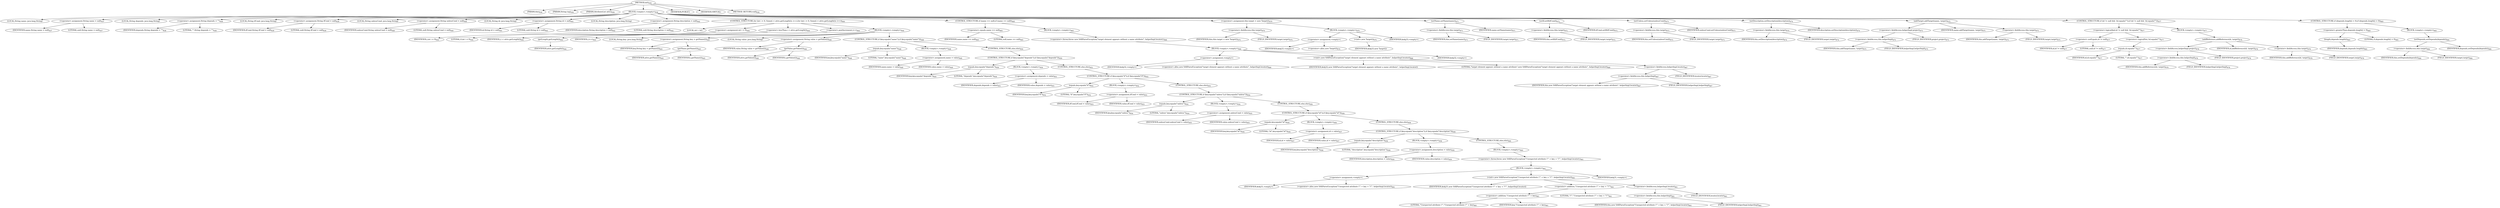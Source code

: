 digraph "init" {  
"1258" [label = <(METHOD,init)<SUB>636</SUB>> ]
"1259" [label = <(PARAM,this)<SUB>636</SUB>> ]
"1260" [label = <(PARAM,String tag)<SUB>636</SUB>> ]
"1261" [label = <(PARAM,AttributeList attrs)<SUB>636</SUB>> ]
"1262" [label = <(BLOCK,&lt;empty&gt;,&lt;empty&gt;)<SUB>636</SUB>> ]
"1263" [label = <(LOCAL,String name: java.lang.String)> ]
"1264" [label = <(&lt;operator&gt;.assignment,String name = null)<SUB>637</SUB>> ]
"1265" [label = <(IDENTIFIER,name,String name = null)<SUB>637</SUB>> ]
"1266" [label = <(LITERAL,null,String name = null)<SUB>637</SUB>> ]
"1267" [label = <(LOCAL,String depends: java.lang.String)> ]
"1268" [label = <(&lt;operator&gt;.assignment,String depends = &quot;&quot;)<SUB>638</SUB>> ]
"1269" [label = <(IDENTIFIER,depends,String depends = &quot;&quot;)<SUB>638</SUB>> ]
"1270" [label = <(LITERAL,&quot;&quot;,String depends = &quot;&quot;)<SUB>638</SUB>> ]
"1271" [label = <(LOCAL,String ifCond: java.lang.String)> ]
"1272" [label = <(&lt;operator&gt;.assignment,String ifCond = null)<SUB>639</SUB>> ]
"1273" [label = <(IDENTIFIER,ifCond,String ifCond = null)<SUB>639</SUB>> ]
"1274" [label = <(LITERAL,null,String ifCond = null)<SUB>639</SUB>> ]
"1275" [label = <(LOCAL,String unlessCond: java.lang.String)> ]
"1276" [label = <(&lt;operator&gt;.assignment,String unlessCond = null)<SUB>640</SUB>> ]
"1277" [label = <(IDENTIFIER,unlessCond,String unlessCond = null)<SUB>640</SUB>> ]
"1278" [label = <(LITERAL,null,String unlessCond = null)<SUB>640</SUB>> ]
"1279" [label = <(LOCAL,String id: java.lang.String)> ]
"1280" [label = <(&lt;operator&gt;.assignment,String id = null)<SUB>641</SUB>> ]
"1281" [label = <(IDENTIFIER,id,String id = null)<SUB>641</SUB>> ]
"1282" [label = <(LITERAL,null,String id = null)<SUB>641</SUB>> ]
"1283" [label = <(LOCAL,String description: java.lang.String)> ]
"1284" [label = <(&lt;operator&gt;.assignment,String description = null)<SUB>642</SUB>> ]
"1285" [label = <(IDENTIFIER,description,String description = null)<SUB>642</SUB>> ]
"1286" [label = <(LITERAL,null,String description = null)<SUB>642</SUB>> ]
"1287" [label = <(CONTROL_STRUCTURE,for (int i = 0; Some(i &lt; attrs.getLength()); i++),for (int i = 0; Some(i &lt; attrs.getLength()); i++))<SUB>644</SUB>> ]
"1288" [label = <(LOCAL,int i: int)> ]
"1289" [label = <(&lt;operator&gt;.assignment,int i = 0)<SUB>644</SUB>> ]
"1290" [label = <(IDENTIFIER,i,int i = 0)<SUB>644</SUB>> ]
"1291" [label = <(LITERAL,0,int i = 0)<SUB>644</SUB>> ]
"1292" [label = <(&lt;operator&gt;.lessThan,i &lt; attrs.getLength())<SUB>644</SUB>> ]
"1293" [label = <(IDENTIFIER,i,i &lt; attrs.getLength())<SUB>644</SUB>> ]
"1294" [label = <(getLength,getLength())<SUB>644</SUB>> ]
"1295" [label = <(IDENTIFIER,attrs,getLength())<SUB>644</SUB>> ]
"1296" [label = <(&lt;operator&gt;.postIncrement,i++)<SUB>644</SUB>> ]
"1297" [label = <(IDENTIFIER,i,i++)<SUB>644</SUB>> ]
"1298" [label = <(BLOCK,&lt;empty&gt;,&lt;empty&gt;)<SUB>644</SUB>> ]
"1299" [label = <(LOCAL,String key: java.lang.String)> ]
"1300" [label = <(&lt;operator&gt;.assignment,String key = getName(i))<SUB>645</SUB>> ]
"1301" [label = <(IDENTIFIER,key,String key = getName(i))<SUB>645</SUB>> ]
"1302" [label = <(getName,getName(i))<SUB>645</SUB>> ]
"1303" [label = <(IDENTIFIER,attrs,getName(i))<SUB>645</SUB>> ]
"1304" [label = <(IDENTIFIER,i,getName(i))<SUB>645</SUB>> ]
"1305" [label = <(LOCAL,String value: java.lang.String)> ]
"1306" [label = <(&lt;operator&gt;.assignment,String value = getValue(i))<SUB>646</SUB>> ]
"1307" [label = <(IDENTIFIER,value,String value = getValue(i))<SUB>646</SUB>> ]
"1308" [label = <(getValue,getValue(i))<SUB>646</SUB>> ]
"1309" [label = <(IDENTIFIER,attrs,getValue(i))<SUB>646</SUB>> ]
"1310" [label = <(IDENTIFIER,i,getValue(i))<SUB>646</SUB>> ]
"1311" [label = <(CONTROL_STRUCTURE,if (key.equals(&quot;name&quot;)),if (key.equals(&quot;name&quot;)))<SUB>648</SUB>> ]
"1312" [label = <(equals,key.equals(&quot;name&quot;))<SUB>648</SUB>> ]
"1313" [label = <(IDENTIFIER,key,key.equals(&quot;name&quot;))<SUB>648</SUB>> ]
"1314" [label = <(LITERAL,&quot;name&quot;,key.equals(&quot;name&quot;))<SUB>648</SUB>> ]
"1315" [label = <(BLOCK,&lt;empty&gt;,&lt;empty&gt;)<SUB>648</SUB>> ]
"1316" [label = <(&lt;operator&gt;.assignment,name = value)<SUB>649</SUB>> ]
"1317" [label = <(IDENTIFIER,name,name = value)<SUB>649</SUB>> ]
"1318" [label = <(IDENTIFIER,value,name = value)<SUB>649</SUB>> ]
"1319" [label = <(CONTROL_STRUCTURE,else,else)<SUB>650</SUB>> ]
"1320" [label = <(CONTROL_STRUCTURE,if (key.equals(&quot;depends&quot;)),if (key.equals(&quot;depends&quot;)))<SUB>650</SUB>> ]
"1321" [label = <(equals,key.equals(&quot;depends&quot;))<SUB>650</SUB>> ]
"1322" [label = <(IDENTIFIER,key,key.equals(&quot;depends&quot;))<SUB>650</SUB>> ]
"1323" [label = <(LITERAL,&quot;depends&quot;,key.equals(&quot;depends&quot;))<SUB>650</SUB>> ]
"1324" [label = <(BLOCK,&lt;empty&gt;,&lt;empty&gt;)<SUB>650</SUB>> ]
"1325" [label = <(&lt;operator&gt;.assignment,depends = value)<SUB>651</SUB>> ]
"1326" [label = <(IDENTIFIER,depends,depends = value)<SUB>651</SUB>> ]
"1327" [label = <(IDENTIFIER,value,depends = value)<SUB>651</SUB>> ]
"1328" [label = <(CONTROL_STRUCTURE,else,else)<SUB>652</SUB>> ]
"1329" [label = <(CONTROL_STRUCTURE,if (key.equals(&quot;if&quot;)),if (key.equals(&quot;if&quot;)))<SUB>652</SUB>> ]
"1330" [label = <(equals,key.equals(&quot;if&quot;))<SUB>652</SUB>> ]
"1331" [label = <(IDENTIFIER,key,key.equals(&quot;if&quot;))<SUB>652</SUB>> ]
"1332" [label = <(LITERAL,&quot;if&quot;,key.equals(&quot;if&quot;))<SUB>652</SUB>> ]
"1333" [label = <(BLOCK,&lt;empty&gt;,&lt;empty&gt;)<SUB>652</SUB>> ]
"1334" [label = <(&lt;operator&gt;.assignment,ifCond = value)<SUB>653</SUB>> ]
"1335" [label = <(IDENTIFIER,ifCond,ifCond = value)<SUB>653</SUB>> ]
"1336" [label = <(IDENTIFIER,value,ifCond = value)<SUB>653</SUB>> ]
"1337" [label = <(CONTROL_STRUCTURE,else,else)<SUB>654</SUB>> ]
"1338" [label = <(CONTROL_STRUCTURE,if (key.equals(&quot;unless&quot;)),if (key.equals(&quot;unless&quot;)))<SUB>654</SUB>> ]
"1339" [label = <(equals,key.equals(&quot;unless&quot;))<SUB>654</SUB>> ]
"1340" [label = <(IDENTIFIER,key,key.equals(&quot;unless&quot;))<SUB>654</SUB>> ]
"1341" [label = <(LITERAL,&quot;unless&quot;,key.equals(&quot;unless&quot;))<SUB>654</SUB>> ]
"1342" [label = <(BLOCK,&lt;empty&gt;,&lt;empty&gt;)<SUB>654</SUB>> ]
"1343" [label = <(&lt;operator&gt;.assignment,unlessCond = value)<SUB>655</SUB>> ]
"1344" [label = <(IDENTIFIER,unlessCond,unlessCond = value)<SUB>655</SUB>> ]
"1345" [label = <(IDENTIFIER,value,unlessCond = value)<SUB>655</SUB>> ]
"1346" [label = <(CONTROL_STRUCTURE,else,else)<SUB>656</SUB>> ]
"1347" [label = <(CONTROL_STRUCTURE,if (key.equals(&quot;id&quot;)),if (key.equals(&quot;id&quot;)))<SUB>656</SUB>> ]
"1348" [label = <(equals,key.equals(&quot;id&quot;))<SUB>656</SUB>> ]
"1349" [label = <(IDENTIFIER,key,key.equals(&quot;id&quot;))<SUB>656</SUB>> ]
"1350" [label = <(LITERAL,&quot;id&quot;,key.equals(&quot;id&quot;))<SUB>656</SUB>> ]
"1351" [label = <(BLOCK,&lt;empty&gt;,&lt;empty&gt;)<SUB>656</SUB>> ]
"1352" [label = <(&lt;operator&gt;.assignment,id = value)<SUB>657</SUB>> ]
"1353" [label = <(IDENTIFIER,id,id = value)<SUB>657</SUB>> ]
"1354" [label = <(IDENTIFIER,value,id = value)<SUB>657</SUB>> ]
"1355" [label = <(CONTROL_STRUCTURE,else,else)<SUB>658</SUB>> ]
"1356" [label = <(CONTROL_STRUCTURE,if (key.equals(&quot;description&quot;)),if (key.equals(&quot;description&quot;)))<SUB>658</SUB>> ]
"1357" [label = <(equals,key.equals(&quot;description&quot;))<SUB>658</SUB>> ]
"1358" [label = <(IDENTIFIER,key,key.equals(&quot;description&quot;))<SUB>658</SUB>> ]
"1359" [label = <(LITERAL,&quot;description&quot;,key.equals(&quot;description&quot;))<SUB>658</SUB>> ]
"1360" [label = <(BLOCK,&lt;empty&gt;,&lt;empty&gt;)<SUB>658</SUB>> ]
"1361" [label = <(&lt;operator&gt;.assignment,description = value)<SUB>659</SUB>> ]
"1362" [label = <(IDENTIFIER,description,description = value)<SUB>659</SUB>> ]
"1363" [label = <(IDENTIFIER,value,description = value)<SUB>659</SUB>> ]
"1364" [label = <(CONTROL_STRUCTURE,else,else)<SUB>660</SUB>> ]
"1365" [label = <(BLOCK,&lt;empty&gt;,&lt;empty&gt;)<SUB>660</SUB>> ]
"1366" [label = <(&lt;operator&gt;.throw,throw new SAXParseException(&quot;Unexpected attribute \&quot;&quot; + key + &quot;\&quot;&quot;, helperImpl.locator);)<SUB>661</SUB>> ]
"1367" [label = <(BLOCK,&lt;empty&gt;,&lt;empty&gt;)<SUB>661</SUB>> ]
"1368" [label = <(&lt;operator&gt;.assignment,&lt;empty&gt;)> ]
"1369" [label = <(IDENTIFIER,$obj31,&lt;empty&gt;)> ]
"1370" [label = <(&lt;operator&gt;.alloc,new SAXParseException(&quot;Unexpected attribute \&quot;&quot; + key + &quot;\&quot;&quot;, helperImpl.locator))<SUB>661</SUB>> ]
"1371" [label = <(&lt;init&gt;,new SAXParseException(&quot;Unexpected attribute \&quot;&quot; + key + &quot;\&quot;&quot;, helperImpl.locator))<SUB>661</SUB>> ]
"1372" [label = <(IDENTIFIER,$obj31,new SAXParseException(&quot;Unexpected attribute \&quot;&quot; + key + &quot;\&quot;&quot;, helperImpl.locator))> ]
"1373" [label = <(&lt;operator&gt;.addition,&quot;Unexpected attribute \&quot;&quot; + key + &quot;\&quot;&quot;)<SUB>661</SUB>> ]
"1374" [label = <(&lt;operator&gt;.addition,&quot;Unexpected attribute \&quot;&quot; + key)<SUB>661</SUB>> ]
"1375" [label = <(LITERAL,&quot;Unexpected attribute \&quot;&quot;,&quot;Unexpected attribute \&quot;&quot; + key)<SUB>661</SUB>> ]
"1376" [label = <(IDENTIFIER,key,&quot;Unexpected attribute \&quot;&quot; + key)<SUB>661</SUB>> ]
"1377" [label = <(LITERAL,&quot;\&quot;&quot;,&quot;Unexpected attribute \&quot;&quot; + key + &quot;\&quot;&quot;)<SUB>661</SUB>> ]
"1378" [label = <(&lt;operator&gt;.fieldAccess,helperImpl.locator)<SUB>661</SUB>> ]
"1379" [label = <(&lt;operator&gt;.fieldAccess,this.helperImpl)<SUB>661</SUB>> ]
"1380" [label = <(IDENTIFIER,this,new SAXParseException(&quot;Unexpected attribute \&quot;&quot; + key + &quot;\&quot;&quot;, helperImpl.locator))<SUB>661</SUB>> ]
"1381" [label = <(FIELD_IDENTIFIER,helperImpl,helperImpl)<SUB>661</SUB>> ]
"1382" [label = <(FIELD_IDENTIFIER,locator,locator)<SUB>661</SUB>> ]
"1383" [label = <(IDENTIFIER,$obj31,&lt;empty&gt;)> ]
"1384" [label = <(CONTROL_STRUCTURE,if (name == null),if (name == null))<SUB>665</SUB>> ]
"1385" [label = <(&lt;operator&gt;.equals,name == null)<SUB>665</SUB>> ]
"1386" [label = <(IDENTIFIER,name,name == null)<SUB>665</SUB>> ]
"1387" [label = <(LITERAL,null,name == null)<SUB>665</SUB>> ]
"1388" [label = <(BLOCK,&lt;empty&gt;,&lt;empty&gt;)<SUB>665</SUB>> ]
"1389" [label = <(&lt;operator&gt;.throw,throw new SAXParseException(&quot;target element appears without a name attribute&quot;, helperImpl.locator);)<SUB>666</SUB>> ]
"1390" [label = <(BLOCK,&lt;empty&gt;,&lt;empty&gt;)<SUB>666</SUB>> ]
"1391" [label = <(&lt;operator&gt;.assignment,&lt;empty&gt;)> ]
"1392" [label = <(IDENTIFIER,$obj32,&lt;empty&gt;)> ]
"1393" [label = <(&lt;operator&gt;.alloc,new SAXParseException(&quot;target element appears without a name attribute&quot;, helperImpl.locator))<SUB>666</SUB>> ]
"1394" [label = <(&lt;init&gt;,new SAXParseException(&quot;target element appears without a name attribute&quot;, helperImpl.locator))<SUB>666</SUB>> ]
"1395" [label = <(IDENTIFIER,$obj32,new SAXParseException(&quot;target element appears without a name attribute&quot;, helperImpl.locator))> ]
"1396" [label = <(LITERAL,&quot;target element appears without a name attribute&quot;,new SAXParseException(&quot;target element appears without a name attribute&quot;, helperImpl.locator))<SUB>666</SUB>> ]
"1397" [label = <(&lt;operator&gt;.fieldAccess,helperImpl.locator)<SUB>667</SUB>> ]
"1398" [label = <(&lt;operator&gt;.fieldAccess,this.helperImpl)<SUB>667</SUB>> ]
"1399" [label = <(IDENTIFIER,this,new SAXParseException(&quot;target element appears without a name attribute&quot;, helperImpl.locator))<SUB>667</SUB>> ]
"1400" [label = <(FIELD_IDENTIFIER,helperImpl,helperImpl)<SUB>667</SUB>> ]
"1401" [label = <(FIELD_IDENTIFIER,locator,locator)<SUB>667</SUB>> ]
"1402" [label = <(IDENTIFIER,$obj32,&lt;empty&gt;)> ]
"1403" [label = <(&lt;operator&gt;.assignment,this.target = new Target())<SUB>670</SUB>> ]
"1404" [label = <(&lt;operator&gt;.fieldAccess,this.target)<SUB>670</SUB>> ]
"1405" [label = <(IDENTIFIER,this,this.target = new Target())<SUB>670</SUB>> ]
"1406" [label = <(FIELD_IDENTIFIER,target,target)<SUB>670</SUB>> ]
"1407" [label = <(BLOCK,&lt;empty&gt;,&lt;empty&gt;)<SUB>670</SUB>> ]
"1408" [label = <(&lt;operator&gt;.assignment,&lt;empty&gt;)> ]
"1409" [label = <(IDENTIFIER,$obj33,&lt;empty&gt;)> ]
"1410" [label = <(&lt;operator&gt;.alloc,new Target())<SUB>670</SUB>> ]
"1411" [label = <(&lt;init&gt;,new Target())<SUB>670</SUB>> ]
"1412" [label = <(IDENTIFIER,$obj33,new Target())> ]
"1413" [label = <(IDENTIFIER,$obj33,&lt;empty&gt;)> ]
"1414" [label = <(setName,setName(name))<SUB>671</SUB>> ]
"1415" [label = <(&lt;operator&gt;.fieldAccess,this.target)<SUB>671</SUB>> ]
"1416" [label = <(IDENTIFIER,this,setName(name))<SUB>671</SUB>> ]
"1417" [label = <(FIELD_IDENTIFIER,target,target)<SUB>671</SUB>> ]
"1418" [label = <(IDENTIFIER,name,setName(name))<SUB>671</SUB>> ]
"1419" [label = <(setIf,setIf(ifCond))<SUB>672</SUB>> ]
"1420" [label = <(&lt;operator&gt;.fieldAccess,this.target)<SUB>672</SUB>> ]
"1421" [label = <(IDENTIFIER,this,setIf(ifCond))<SUB>672</SUB>> ]
"1422" [label = <(FIELD_IDENTIFIER,target,target)<SUB>672</SUB>> ]
"1423" [label = <(IDENTIFIER,ifCond,setIf(ifCond))<SUB>672</SUB>> ]
"1424" [label = <(setUnless,setUnless(unlessCond))<SUB>673</SUB>> ]
"1425" [label = <(&lt;operator&gt;.fieldAccess,this.target)<SUB>673</SUB>> ]
"1426" [label = <(IDENTIFIER,this,setUnless(unlessCond))<SUB>673</SUB>> ]
"1427" [label = <(FIELD_IDENTIFIER,target,target)<SUB>673</SUB>> ]
"1428" [label = <(IDENTIFIER,unlessCond,setUnless(unlessCond))<SUB>673</SUB>> ]
"1429" [label = <(setDescription,setDescription(description))<SUB>674</SUB>> ]
"1430" [label = <(&lt;operator&gt;.fieldAccess,this.target)<SUB>674</SUB>> ]
"1431" [label = <(IDENTIFIER,this,setDescription(description))<SUB>674</SUB>> ]
"1432" [label = <(FIELD_IDENTIFIER,target,target)<SUB>674</SUB>> ]
"1433" [label = <(IDENTIFIER,description,setDescription(description))<SUB>674</SUB>> ]
"1434" [label = <(addTarget,addTarget(name, target))<SUB>675</SUB>> ]
"1435" [label = <(&lt;operator&gt;.fieldAccess,helperImpl.project)<SUB>675</SUB>> ]
"1436" [label = <(&lt;operator&gt;.fieldAccess,this.helperImpl)<SUB>675</SUB>> ]
"1437" [label = <(IDENTIFIER,this,addTarget(name, target))<SUB>675</SUB>> ]
"1438" [label = <(FIELD_IDENTIFIER,helperImpl,helperImpl)<SUB>675</SUB>> ]
"1439" [label = <(FIELD_IDENTIFIER,project,project)<SUB>675</SUB>> ]
"1440" [label = <(IDENTIFIER,name,addTarget(name, target))<SUB>675</SUB>> ]
"1441" [label = <(&lt;operator&gt;.fieldAccess,this.target)<SUB>675</SUB>> ]
"1442" [label = <(IDENTIFIER,this,addTarget(name, target))<SUB>675</SUB>> ]
"1443" [label = <(FIELD_IDENTIFIER,target,target)<SUB>675</SUB>> ]
"1444" [label = <(CONTROL_STRUCTURE,if (id != null &amp;&amp; !id.equals(&quot;&quot;)),if (id != null &amp;&amp; !id.equals(&quot;&quot;)))<SUB>677</SUB>> ]
"1445" [label = <(&lt;operator&gt;.logicalAnd,id != null &amp;&amp; !id.equals(&quot;&quot;))<SUB>677</SUB>> ]
"1446" [label = <(&lt;operator&gt;.notEquals,id != null)<SUB>677</SUB>> ]
"1447" [label = <(IDENTIFIER,id,id != null)<SUB>677</SUB>> ]
"1448" [label = <(LITERAL,null,id != null)<SUB>677</SUB>> ]
"1449" [label = <(&lt;operator&gt;.logicalNot,!id.equals(&quot;&quot;))<SUB>677</SUB>> ]
"1450" [label = <(equals,id.equals(&quot;&quot;))<SUB>677</SUB>> ]
"1451" [label = <(IDENTIFIER,id,id.equals(&quot;&quot;))<SUB>677</SUB>> ]
"1452" [label = <(LITERAL,&quot;&quot;,id.equals(&quot;&quot;))<SUB>677</SUB>> ]
"1453" [label = <(BLOCK,&lt;empty&gt;,&lt;empty&gt;)<SUB>677</SUB>> ]
"1454" [label = <(addReference,addReference(id, target))<SUB>678</SUB>> ]
"1455" [label = <(&lt;operator&gt;.fieldAccess,helperImpl.project)<SUB>678</SUB>> ]
"1456" [label = <(&lt;operator&gt;.fieldAccess,this.helperImpl)<SUB>678</SUB>> ]
"1457" [label = <(IDENTIFIER,this,addReference(id, target))<SUB>678</SUB>> ]
"1458" [label = <(FIELD_IDENTIFIER,helperImpl,helperImpl)<SUB>678</SUB>> ]
"1459" [label = <(FIELD_IDENTIFIER,project,project)<SUB>678</SUB>> ]
"1460" [label = <(IDENTIFIER,id,addReference(id, target))<SUB>678</SUB>> ]
"1461" [label = <(&lt;operator&gt;.fieldAccess,this.target)<SUB>678</SUB>> ]
"1462" [label = <(IDENTIFIER,this,addReference(id, target))<SUB>678</SUB>> ]
"1463" [label = <(FIELD_IDENTIFIER,target,target)<SUB>678</SUB>> ]
"1464" [label = <(CONTROL_STRUCTURE,if (depends.length() &gt; 0),if (depends.length() &gt; 0))<SUB>683</SUB>> ]
"1465" [label = <(&lt;operator&gt;.greaterThan,depends.length() &gt; 0)<SUB>683</SUB>> ]
"1466" [label = <(length,depends.length())<SUB>683</SUB>> ]
"1467" [label = <(IDENTIFIER,depends,depends.length())<SUB>683</SUB>> ]
"1468" [label = <(LITERAL,0,depends.length() &gt; 0)<SUB>683</SUB>> ]
"1469" [label = <(BLOCK,&lt;empty&gt;,&lt;empty&gt;)<SUB>683</SUB>> ]
"1470" [label = <(setDepends,setDepends(depends))<SUB>684</SUB>> ]
"1471" [label = <(&lt;operator&gt;.fieldAccess,this.target)<SUB>684</SUB>> ]
"1472" [label = <(IDENTIFIER,this,setDepends(depends))<SUB>684</SUB>> ]
"1473" [label = <(FIELD_IDENTIFIER,target,target)<SUB>684</SUB>> ]
"1474" [label = <(IDENTIFIER,depends,setDepends(depends))<SUB>684</SUB>> ]
"1475" [label = <(MODIFIER,PUBLIC)> ]
"1476" [label = <(MODIFIER,VIRTUAL)> ]
"1477" [label = <(METHOD_RETURN,void)<SUB>636</SUB>> ]
  "1258" -> "1259" 
  "1258" -> "1260" 
  "1258" -> "1261" 
  "1258" -> "1262" 
  "1258" -> "1475" 
  "1258" -> "1476" 
  "1258" -> "1477" 
  "1262" -> "1263" 
  "1262" -> "1264" 
  "1262" -> "1267" 
  "1262" -> "1268" 
  "1262" -> "1271" 
  "1262" -> "1272" 
  "1262" -> "1275" 
  "1262" -> "1276" 
  "1262" -> "1279" 
  "1262" -> "1280" 
  "1262" -> "1283" 
  "1262" -> "1284" 
  "1262" -> "1287" 
  "1262" -> "1384" 
  "1262" -> "1403" 
  "1262" -> "1414" 
  "1262" -> "1419" 
  "1262" -> "1424" 
  "1262" -> "1429" 
  "1262" -> "1434" 
  "1262" -> "1444" 
  "1262" -> "1464" 
  "1264" -> "1265" 
  "1264" -> "1266" 
  "1268" -> "1269" 
  "1268" -> "1270" 
  "1272" -> "1273" 
  "1272" -> "1274" 
  "1276" -> "1277" 
  "1276" -> "1278" 
  "1280" -> "1281" 
  "1280" -> "1282" 
  "1284" -> "1285" 
  "1284" -> "1286" 
  "1287" -> "1288" 
  "1287" -> "1289" 
  "1287" -> "1292" 
  "1287" -> "1296" 
  "1287" -> "1298" 
  "1289" -> "1290" 
  "1289" -> "1291" 
  "1292" -> "1293" 
  "1292" -> "1294" 
  "1294" -> "1295" 
  "1296" -> "1297" 
  "1298" -> "1299" 
  "1298" -> "1300" 
  "1298" -> "1305" 
  "1298" -> "1306" 
  "1298" -> "1311" 
  "1300" -> "1301" 
  "1300" -> "1302" 
  "1302" -> "1303" 
  "1302" -> "1304" 
  "1306" -> "1307" 
  "1306" -> "1308" 
  "1308" -> "1309" 
  "1308" -> "1310" 
  "1311" -> "1312" 
  "1311" -> "1315" 
  "1311" -> "1319" 
  "1312" -> "1313" 
  "1312" -> "1314" 
  "1315" -> "1316" 
  "1316" -> "1317" 
  "1316" -> "1318" 
  "1319" -> "1320" 
  "1320" -> "1321" 
  "1320" -> "1324" 
  "1320" -> "1328" 
  "1321" -> "1322" 
  "1321" -> "1323" 
  "1324" -> "1325" 
  "1325" -> "1326" 
  "1325" -> "1327" 
  "1328" -> "1329" 
  "1329" -> "1330" 
  "1329" -> "1333" 
  "1329" -> "1337" 
  "1330" -> "1331" 
  "1330" -> "1332" 
  "1333" -> "1334" 
  "1334" -> "1335" 
  "1334" -> "1336" 
  "1337" -> "1338" 
  "1338" -> "1339" 
  "1338" -> "1342" 
  "1338" -> "1346" 
  "1339" -> "1340" 
  "1339" -> "1341" 
  "1342" -> "1343" 
  "1343" -> "1344" 
  "1343" -> "1345" 
  "1346" -> "1347" 
  "1347" -> "1348" 
  "1347" -> "1351" 
  "1347" -> "1355" 
  "1348" -> "1349" 
  "1348" -> "1350" 
  "1351" -> "1352" 
  "1352" -> "1353" 
  "1352" -> "1354" 
  "1355" -> "1356" 
  "1356" -> "1357" 
  "1356" -> "1360" 
  "1356" -> "1364" 
  "1357" -> "1358" 
  "1357" -> "1359" 
  "1360" -> "1361" 
  "1361" -> "1362" 
  "1361" -> "1363" 
  "1364" -> "1365" 
  "1365" -> "1366" 
  "1366" -> "1367" 
  "1367" -> "1368" 
  "1367" -> "1371" 
  "1367" -> "1383" 
  "1368" -> "1369" 
  "1368" -> "1370" 
  "1371" -> "1372" 
  "1371" -> "1373" 
  "1371" -> "1378" 
  "1373" -> "1374" 
  "1373" -> "1377" 
  "1374" -> "1375" 
  "1374" -> "1376" 
  "1378" -> "1379" 
  "1378" -> "1382" 
  "1379" -> "1380" 
  "1379" -> "1381" 
  "1384" -> "1385" 
  "1384" -> "1388" 
  "1385" -> "1386" 
  "1385" -> "1387" 
  "1388" -> "1389" 
  "1389" -> "1390" 
  "1390" -> "1391" 
  "1390" -> "1394" 
  "1390" -> "1402" 
  "1391" -> "1392" 
  "1391" -> "1393" 
  "1394" -> "1395" 
  "1394" -> "1396" 
  "1394" -> "1397" 
  "1397" -> "1398" 
  "1397" -> "1401" 
  "1398" -> "1399" 
  "1398" -> "1400" 
  "1403" -> "1404" 
  "1403" -> "1407" 
  "1404" -> "1405" 
  "1404" -> "1406" 
  "1407" -> "1408" 
  "1407" -> "1411" 
  "1407" -> "1413" 
  "1408" -> "1409" 
  "1408" -> "1410" 
  "1411" -> "1412" 
  "1414" -> "1415" 
  "1414" -> "1418" 
  "1415" -> "1416" 
  "1415" -> "1417" 
  "1419" -> "1420" 
  "1419" -> "1423" 
  "1420" -> "1421" 
  "1420" -> "1422" 
  "1424" -> "1425" 
  "1424" -> "1428" 
  "1425" -> "1426" 
  "1425" -> "1427" 
  "1429" -> "1430" 
  "1429" -> "1433" 
  "1430" -> "1431" 
  "1430" -> "1432" 
  "1434" -> "1435" 
  "1434" -> "1440" 
  "1434" -> "1441" 
  "1435" -> "1436" 
  "1435" -> "1439" 
  "1436" -> "1437" 
  "1436" -> "1438" 
  "1441" -> "1442" 
  "1441" -> "1443" 
  "1444" -> "1445" 
  "1444" -> "1453" 
  "1445" -> "1446" 
  "1445" -> "1449" 
  "1446" -> "1447" 
  "1446" -> "1448" 
  "1449" -> "1450" 
  "1450" -> "1451" 
  "1450" -> "1452" 
  "1453" -> "1454" 
  "1454" -> "1455" 
  "1454" -> "1460" 
  "1454" -> "1461" 
  "1455" -> "1456" 
  "1455" -> "1459" 
  "1456" -> "1457" 
  "1456" -> "1458" 
  "1461" -> "1462" 
  "1461" -> "1463" 
  "1464" -> "1465" 
  "1464" -> "1469" 
  "1465" -> "1466" 
  "1465" -> "1468" 
  "1466" -> "1467" 
  "1469" -> "1470" 
  "1470" -> "1471" 
  "1470" -> "1474" 
  "1471" -> "1472" 
  "1471" -> "1473" 
}
